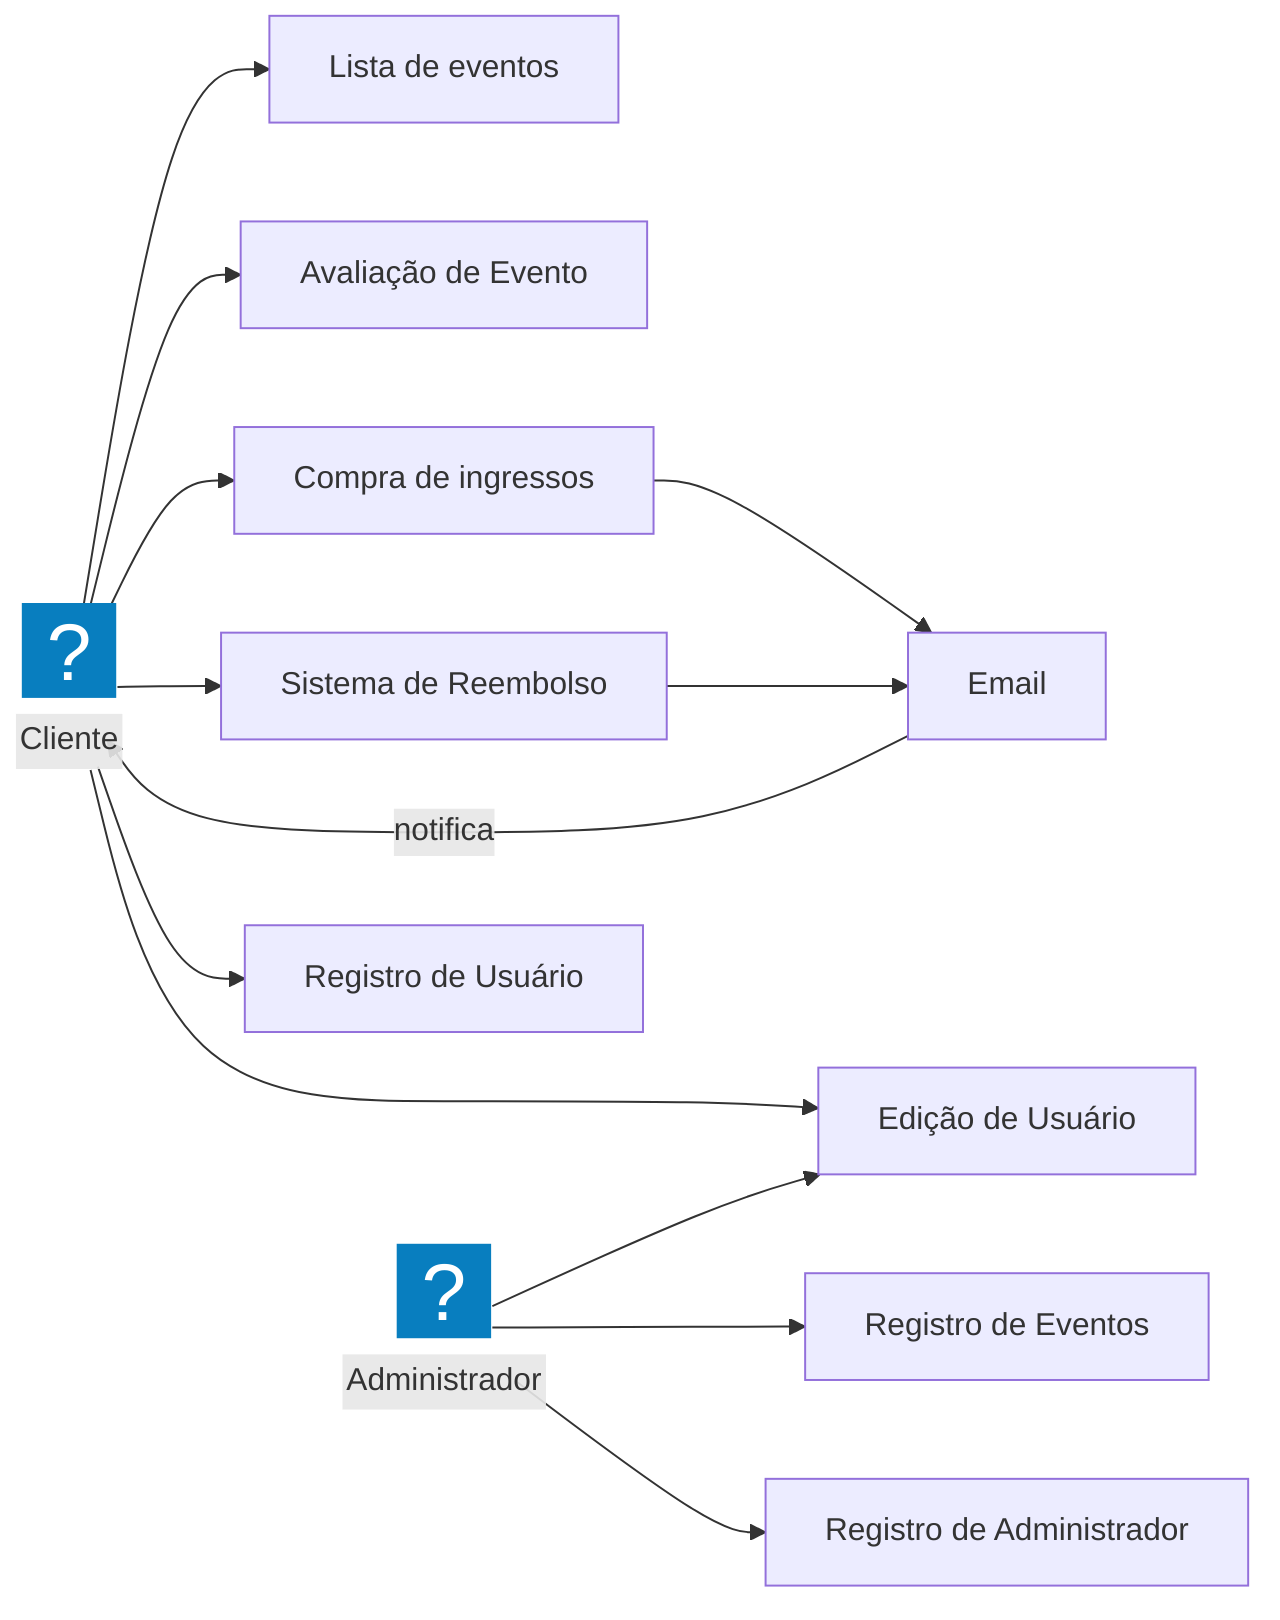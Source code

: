 flowchart LR
    User["Cliente"] --> ListAvailable["Lista de eventos"]
    User --> Evaluation["Avaliação de Evento"]
    Adm["Administrador"] --> EReg["Registro de Eventos"]
    Buy --> Email["Email"]
    User --> Buy["Compra de ingressos"]
    User --> Refund["Sistema de Reembolso"]
    Email -- notifica --> User
    Refund --> Email
    
    User --> UsSys["Registro de Usuário"]
    User ---> UsEdit["Edição de Usuário"]
    
    Adm --> AdmSys["Registro de Administrador"]
    Adm --> UsEdit

    User@{ icon: "fa:circle-user", pos: "b"}
    Adm@{ icon: "fa:circle-user", pos: "b"}